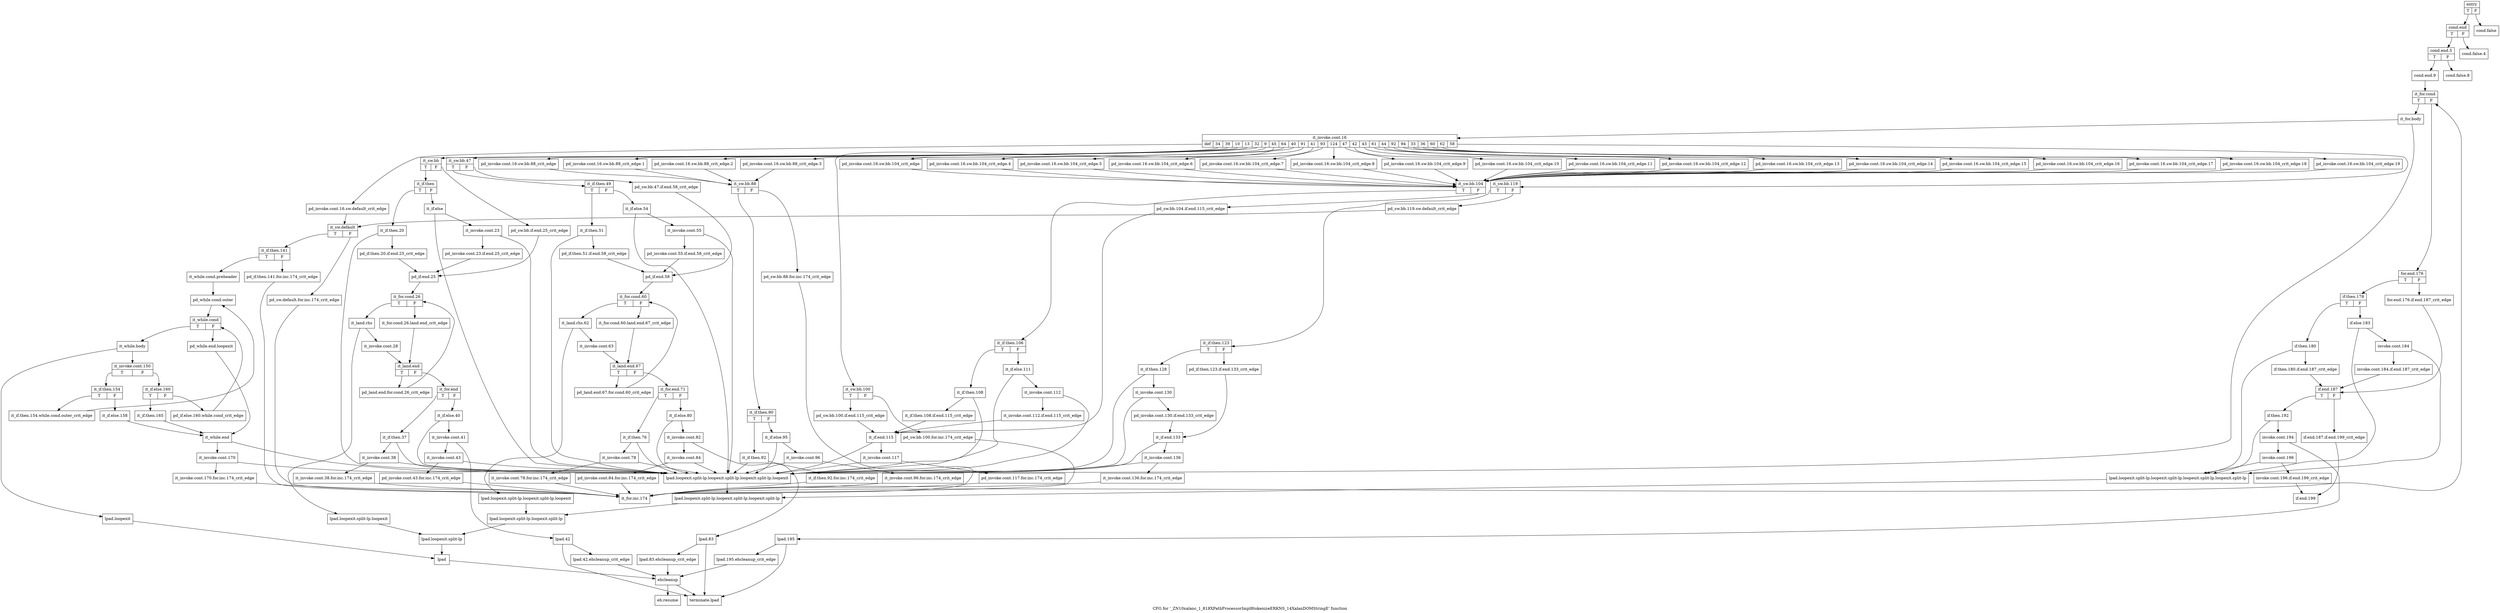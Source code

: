 digraph "CFG for '_ZN10xalanc_1_818XPathProcessorImpl8tokenizeERKNS_14XalanDOMStringE' function" {
	label="CFG for '_ZN10xalanc_1_818XPathProcessorImpl8tokenizeERKNS_14XalanDOMStringE' function";

	Node0x6b5f780 [shape=record,label="{entry|{<s0>T|<s1>F}}"];
	Node0x6b5f780:s0 -> Node0x6bbcfd0;
	Node0x6b5f780:s1 -> Node0x6bbcf80;
	Node0x6bbcf80 [shape=record,label="{cond.false}"];
	Node0x6bbcfd0 [shape=record,label="{cond.end|{<s0>T|<s1>F}}"];
	Node0x6bbcfd0:s0 -> Node0x6bbd070;
	Node0x6bbcfd0:s1 -> Node0x6bbd020;
	Node0x6bbd020 [shape=record,label="{cond.false.4}"];
	Node0x6bbd070 [shape=record,label="{cond.end.5|{<s0>T|<s1>F}}"];
	Node0x6bbd070:s0 -> Node0x6bbd110;
	Node0x6bbd070:s1 -> Node0x6bbd0c0;
	Node0x6bbd0c0 [shape=record,label="{cond.false.8}"];
	Node0x6bbd110 [shape=record,label="{cond.end.9}"];
	Node0x6bbd110 -> Node0x6bbd160;
	Node0x6bbd160 [shape=record,label="{it_for.cond|{<s0>T|<s1>F}}"];
	Node0x6bbd160:s0 -> Node0x6bbd1b0;
	Node0x6bbd160:s1 -> Node0x6bbfbe0;
	Node0x6bbd1b0 [shape=record,label="{it_for.body}"];
	Node0x6bbd1b0 -> Node0x6bbd200;
	Node0x6bbd1b0 -> Node0x6bbda20;
	Node0x6bbd200 [shape=record,label="{it_invoke.cont.16|{<s0>def|<s1>34|<s2>39|<s3>10|<s4>13|<s5>32|<s6>9|<s7>45|<s8>64|<s9>40|<s10>91|<s11>41|<s12>93|<s13>124|<s14>47|<s15>42|<s16>43|<s17>61|<s18>44|<s19>92|<s20>94|<s21>33|<s22>36|<s23>60|<s24>62|<s25>58}}"];
	Node0x6bbd200:s0 -> Node0x6bbd8e0;
	Node0x6bbd200:s1 -> Node0x6bbdc00;
	Node0x6bbd200:s2 -> Node0x6bbe3d0;
	Node0x6bbd200:s3 -> Node0x6bbd890;
	Node0x6bbd200:s4 -> Node0x6bbd840;
	Node0x6bbd200:s5 -> Node0x6bbd7f0;
	Node0x6bbd200:s6 -> Node0x6bbd7a0;
	Node0x6bbd200:s7 -> Node0x6bbee20;
	Node0x6bbd200:s8 -> Node0x6bbd750;
	Node0x6bbd200:s9 -> Node0x6bbd700;
	Node0x6bbd200:s10 -> Node0x6bbd6b0;
	Node0x6bbd200:s11 -> Node0x6bbd660;
	Node0x6bbd200:s12 -> Node0x6bbd610;
	Node0x6bbd200:s13 -> Node0x6bbd5c0;
	Node0x6bbd200:s14 -> Node0x6bbd570;
	Node0x6bbd200:s15 -> Node0x6bbd520;
	Node0x6bbd200:s16 -> Node0x6bbd4d0;
	Node0x6bbd200:s17 -> Node0x6bbd480;
	Node0x6bbd200:s18 -> Node0x6bbd430;
	Node0x6bbd200:s19 -> Node0x6bbd3e0;
	Node0x6bbd200:s20 -> Node0x6bbd390;
	Node0x6bbd200:s21 -> Node0x6bbd340;
	Node0x6bbd200:s22 -> Node0x6bbd2f0;
	Node0x6bbd200:s23 -> Node0x6bbd2a0;
	Node0x6bbd200:s24 -> Node0x6bbd250;
	Node0x6bbd200:s25 -> Node0x6bbf280;
	Node0x6bbd250 [shape=record,label="{pd_invoke.cont.16.sw.bb.104_crit_edge.19}"];
	Node0x6bbd250 -> Node0x6bbef10;
	Node0x6bbd2a0 [shape=record,label="{pd_invoke.cont.16.sw.bb.104_crit_edge.18}"];
	Node0x6bbd2a0 -> Node0x6bbef10;
	Node0x6bbd2f0 [shape=record,label="{pd_invoke.cont.16.sw.bb.104_crit_edge.17}"];
	Node0x6bbd2f0 -> Node0x6bbef10;
	Node0x6bbd340 [shape=record,label="{pd_invoke.cont.16.sw.bb.104_crit_edge.16}"];
	Node0x6bbd340 -> Node0x6bbef10;
	Node0x6bbd390 [shape=record,label="{pd_invoke.cont.16.sw.bb.104_crit_edge.15}"];
	Node0x6bbd390 -> Node0x6bbef10;
	Node0x6bbd3e0 [shape=record,label="{pd_invoke.cont.16.sw.bb.104_crit_edge.14}"];
	Node0x6bbd3e0 -> Node0x6bbef10;
	Node0x6bbd430 [shape=record,label="{pd_invoke.cont.16.sw.bb.104_crit_edge.13}"];
	Node0x6bbd430 -> Node0x6bbef10;
	Node0x6bbd480 [shape=record,label="{pd_invoke.cont.16.sw.bb.104_crit_edge.12}"];
	Node0x6bbd480 -> Node0x6bbef10;
	Node0x6bbd4d0 [shape=record,label="{pd_invoke.cont.16.sw.bb.104_crit_edge.11}"];
	Node0x6bbd4d0 -> Node0x6bbef10;
	Node0x6bbd520 [shape=record,label="{pd_invoke.cont.16.sw.bb.104_crit_edge.10}"];
	Node0x6bbd520 -> Node0x6bbef10;
	Node0x6bbd570 [shape=record,label="{pd_invoke.cont.16.sw.bb.104_crit_edge.9}"];
	Node0x6bbd570 -> Node0x6bbef10;
	Node0x6bbd5c0 [shape=record,label="{pd_invoke.cont.16.sw.bb.104_crit_edge.8}"];
	Node0x6bbd5c0 -> Node0x6bbef10;
	Node0x6bbd610 [shape=record,label="{pd_invoke.cont.16.sw.bb.104_crit_edge.7}"];
	Node0x6bbd610 -> Node0x6bbef10;
	Node0x6bbd660 [shape=record,label="{pd_invoke.cont.16.sw.bb.104_crit_edge.6}"];
	Node0x6bbd660 -> Node0x6bbef10;
	Node0x6bbd6b0 [shape=record,label="{pd_invoke.cont.16.sw.bb.104_crit_edge.5}"];
	Node0x6bbd6b0 -> Node0x6bbef10;
	Node0x6bbd700 [shape=record,label="{pd_invoke.cont.16.sw.bb.104_crit_edge.4}"];
	Node0x6bbd700 -> Node0x6bbef10;
	Node0x6bbd750 [shape=record,label="{pd_invoke.cont.16.sw.bb.104_crit_edge}"];
	Node0x6bbd750 -> Node0x6bbef10;
	Node0x6bbd7a0 [shape=record,label="{pd_invoke.cont.16.sw.bb.88_crit_edge.3}"];
	Node0x6bbd7a0 -> Node0x6bbeba0;
	Node0x6bbd7f0 [shape=record,label="{pd_invoke.cont.16.sw.bb.88_crit_edge.2}"];
	Node0x6bbd7f0 -> Node0x6bbeba0;
	Node0x6bbd840 [shape=record,label="{pd_invoke.cont.16.sw.bb.88_crit_edge.1}"];
	Node0x6bbd840 -> Node0x6bbeba0;
	Node0x6bbd890 [shape=record,label="{pd_invoke.cont.16.sw.bb.88_crit_edge}"];
	Node0x6bbd890 -> Node0x6bbeba0;
	Node0x6bbd8e0 [shape=record,label="{pd_invoke.cont.16.sw.default_crit_edge}"];
	Node0x6bbd8e0 -> Node0x6bbf5a0;
	Node0x6bbd930 [shape=record,label="{lpad.loopexit}"];
	Node0x6bbd930 -> Node0x6bbdbb0;
	Node0x6bbd980 [shape=record,label="{lpad.loopexit.split-lp.loopexit}"];
	Node0x6bbd980 -> Node0x6bbdb60;
	Node0x6bbd9d0 [shape=record,label="{lpad.loopexit.split-lp.loopexit.split-lp.loopexit}"];
	Node0x6bbd9d0 -> Node0x6bbdb10;
	Node0x6bbda20 [shape=record,label="{lpad.loopexit.split-lp.loopexit.split-lp.loopexit.split-lp.loopexit}"];
	Node0x6bbda20 -> Node0x6bbdac0;
	Node0x6bbda70 [shape=record,label="{lpad.loopexit.split-lp.loopexit.split-lp.loopexit.split-lp.loopexit.split-lp}"];
	Node0x6bbda70 -> Node0x6bbdac0;
	Node0x6bbdac0 [shape=record,label="{lpad.loopexit.split-lp.loopexit.split-lp.loopexit.split-lp}"];
	Node0x6bbdac0 -> Node0x6bbdb10;
	Node0x6bbdb10 [shape=record,label="{lpad.loopexit.split-lp.loopexit.split-lp}"];
	Node0x6bbdb10 -> Node0x6bbdb60;
	Node0x6bbdb60 [shape=record,label="{lpad.loopexit.split-lp}"];
	Node0x6bbdb60 -> Node0x6bbdbb0;
	Node0x6bbdbb0 [shape=record,label="{lpad}"];
	Node0x6bbdbb0 -> Node0x6bc0130;
	Node0x6bbdc00 [shape=record,label="{it_sw.bb|{<s0>T|<s1>F}}"];
	Node0x6bbdc00:s0 -> Node0x6bbdca0;
	Node0x6bbdc00:s1 -> Node0x6bbdc50;
	Node0x6bbdc50 [shape=record,label="{pd_sw.bb.if.end.25_crit_edge}"];
	Node0x6bbdc50 -> Node0x6bbde80;
	Node0x6bbdca0 [shape=record,label="{it_if.then|{<s0>T|<s1>F}}"];
	Node0x6bbdca0:s0 -> Node0x6bbdcf0;
	Node0x6bbdca0:s1 -> Node0x6bbdd90;
	Node0x6bbdcf0 [shape=record,label="{it_if.then.20}"];
	Node0x6bbdcf0 -> Node0x6bbdd40;
	Node0x6bbdcf0 -> Node0x6bbda20;
	Node0x6bbdd40 [shape=record,label="{pd_if.then.20.if.end.25_crit_edge}"];
	Node0x6bbdd40 -> Node0x6bbde80;
	Node0x6bbdd90 [shape=record,label="{it_if.else}"];
	Node0x6bbdd90 -> Node0x6bbdde0;
	Node0x6bbdd90 -> Node0x6bbda20;
	Node0x6bbdde0 [shape=record,label="{it_invoke.cont.23}"];
	Node0x6bbdde0 -> Node0x6bbde30;
	Node0x6bbdde0 -> Node0x6bbda20;
	Node0x6bbde30 [shape=record,label="{pd_invoke.cont.23.if.end.25_crit_edge}"];
	Node0x6bbde30 -> Node0x6bbde80;
	Node0x6bbde80 [shape=record,label="{pd_if.end.25}"];
	Node0x6bbde80 -> Node0x6bbded0;
	Node0x6bbded0 [shape=record,label="{it_for.cond.26|{<s0>T|<s1>F}}"];
	Node0x6bbded0:s0 -> Node0x6bbdf70;
	Node0x6bbded0:s1 -> Node0x6bbdf20;
	Node0x6bbdf20 [shape=record,label="{it_for.cond.26.land.end_crit_edge}"];
	Node0x6bbdf20 -> Node0x6bbe010;
	Node0x6bbdf70 [shape=record,label="{it_land.rhs}"];
	Node0x6bbdf70 -> Node0x6bbdfc0;
	Node0x6bbdf70 -> Node0x6bbd980;
	Node0x6bbdfc0 [shape=record,label="{it_invoke.cont.28}"];
	Node0x6bbdfc0 -> Node0x6bbe010;
	Node0x6bbe010 [shape=record,label="{it_land.end|{<s0>T|<s1>F}}"];
	Node0x6bbe010:s0 -> Node0x6bbe060;
	Node0x6bbe010:s1 -> Node0x6bbe0b0;
	Node0x6bbe060 [shape=record,label="{pd_land.end.for.cond.26_crit_edge}"];
	Node0x6bbe060 -> Node0x6bbded0;
	Node0x6bbe0b0 [shape=record,label="{it_for.end|{<s0>T|<s1>F}}"];
	Node0x6bbe0b0:s0 -> Node0x6bbe100;
	Node0x6bbe0b0:s1 -> Node0x6bbe1f0;
	Node0x6bbe100 [shape=record,label="{it_if.then.37}"];
	Node0x6bbe100 -> Node0x6bbe150;
	Node0x6bbe100 -> Node0x6bbda20;
	Node0x6bbe150 [shape=record,label="{it_invoke.cont.38}"];
	Node0x6bbe150 -> Node0x6bbe1a0;
	Node0x6bbe150 -> Node0x6bbda20;
	Node0x6bbe1a0 [shape=record,label="{it_invoke.cont.38.for.inc.174_crit_edge}"];
	Node0x6bbe1a0 -> Node0x6bbfb90;
	Node0x6bbe1f0 [shape=record,label="{it_if.else.40}"];
	Node0x6bbe1f0 -> Node0x6bbe240;
	Node0x6bbe1f0 -> Node0x6bbda20;
	Node0x6bbe240 [shape=record,label="{it_invoke.cont.41}"];
	Node0x6bbe240 -> Node0x6bbe290;
	Node0x6bbe240 -> Node0x6bbe330;
	Node0x6bbe290 [shape=record,label="{it_invoke.cont.43}"];
	Node0x6bbe290 -> Node0x6bbe2e0;
	Node0x6bbe290 -> Node0x6bbda20;
	Node0x6bbe2e0 [shape=record,label="{pd_invoke.cont.43.for.inc.174_crit_edge}"];
	Node0x6bbe2e0 -> Node0x6bbfb90;
	Node0x6bbe330 [shape=record,label="{lpad.42}"];
	Node0x6bbe330 -> Node0x6bbe380;
	Node0x6bbe330 -> Node0x6bc01d0;
	Node0x6bbe380 [shape=record,label="{lpad.42.ehcleanup_crit_edge}"];
	Node0x6bbe380 -> Node0x6bc0130;
	Node0x6bbe3d0 [shape=record,label="{it_sw.bb.47|{<s0>T|<s1>F}}"];
	Node0x6bbe3d0:s0 -> Node0x6bbe470;
	Node0x6bbe3d0:s1 -> Node0x6bbe420;
	Node0x6bbe420 [shape=record,label="{pd_sw.bb.47.if.end.58_crit_edge}"];
	Node0x6bbe420 -> Node0x6bbe650;
	Node0x6bbe470 [shape=record,label="{it_if.then.49|{<s0>T|<s1>F}}"];
	Node0x6bbe470:s0 -> Node0x6bbe4c0;
	Node0x6bbe470:s1 -> Node0x6bbe560;
	Node0x6bbe4c0 [shape=record,label="{it_if.then.51}"];
	Node0x6bbe4c0 -> Node0x6bbe510;
	Node0x6bbe4c0 -> Node0x6bbda20;
	Node0x6bbe510 [shape=record,label="{pd_if.then.51.if.end.58_crit_edge}"];
	Node0x6bbe510 -> Node0x6bbe650;
	Node0x6bbe560 [shape=record,label="{it_if.else.54}"];
	Node0x6bbe560 -> Node0x6bbe5b0;
	Node0x6bbe560 -> Node0x6bbda20;
	Node0x6bbe5b0 [shape=record,label="{it_invoke.cont.55}"];
	Node0x6bbe5b0 -> Node0x6bbe600;
	Node0x6bbe5b0 -> Node0x6bbda20;
	Node0x6bbe600 [shape=record,label="{pd_invoke.cont.55.if.end.58_crit_edge}"];
	Node0x6bbe600 -> Node0x6bbe650;
	Node0x6bbe650 [shape=record,label="{pd_if.end.58}"];
	Node0x6bbe650 -> Node0x6bbe6a0;
	Node0x6bbe6a0 [shape=record,label="{it_for.cond.60|{<s0>T|<s1>F}}"];
	Node0x6bbe6a0:s0 -> Node0x6bbe740;
	Node0x6bbe6a0:s1 -> Node0x6bbe6f0;
	Node0x6bbe6f0 [shape=record,label="{it_for.cond.60.land.end.67_crit_edge}"];
	Node0x6bbe6f0 -> Node0x6bbe7e0;
	Node0x6bbe740 [shape=record,label="{it_land.rhs.62}"];
	Node0x6bbe740 -> Node0x6bbe790;
	Node0x6bbe740 -> Node0x6bbd9d0;
	Node0x6bbe790 [shape=record,label="{it_invoke.cont.63}"];
	Node0x6bbe790 -> Node0x6bbe7e0;
	Node0x6bbe7e0 [shape=record,label="{it_land.end.67|{<s0>T|<s1>F}}"];
	Node0x6bbe7e0:s0 -> Node0x6bbe830;
	Node0x6bbe7e0:s1 -> Node0x6bbe880;
	Node0x6bbe830 [shape=record,label="{pd_land.end.67.for.cond.60_crit_edge}"];
	Node0x6bbe830 -> Node0x6bbe6a0;
	Node0x6bbe880 [shape=record,label="{it_for.end.71|{<s0>T|<s1>F}}"];
	Node0x6bbe880:s0 -> Node0x6bbe8d0;
	Node0x6bbe880:s1 -> Node0x6bbe9c0;
	Node0x6bbe8d0 [shape=record,label="{it_if.then.76}"];
	Node0x6bbe8d0 -> Node0x6bbe920;
	Node0x6bbe8d0 -> Node0x6bbda20;
	Node0x6bbe920 [shape=record,label="{it_invoke.cont.78}"];
	Node0x6bbe920 -> Node0x6bbe970;
	Node0x6bbe920 -> Node0x6bbda20;
	Node0x6bbe970 [shape=record,label="{it_invoke.cont.78.for.inc.174_crit_edge}"];
	Node0x6bbe970 -> Node0x6bbfb90;
	Node0x6bbe9c0 [shape=record,label="{it_if.else.80}"];
	Node0x6bbe9c0 -> Node0x6bbea10;
	Node0x6bbe9c0 -> Node0x6bbda20;
	Node0x6bbea10 [shape=record,label="{it_invoke.cont.82}"];
	Node0x6bbea10 -> Node0x6bbea60;
	Node0x6bbea10 -> Node0x6bbeb00;
	Node0x6bbea60 [shape=record,label="{it_invoke.cont.84}"];
	Node0x6bbea60 -> Node0x6bbeab0;
	Node0x6bbea60 -> Node0x6bbda20;
	Node0x6bbeab0 [shape=record,label="{pd_invoke.cont.84.for.inc.174_crit_edge}"];
	Node0x6bbeab0 -> Node0x6bbfb90;
	Node0x6bbeb00 [shape=record,label="{lpad.83}"];
	Node0x6bbeb00 -> Node0x6bbeb50;
	Node0x6bbeb00 -> Node0x6bc01d0;
	Node0x6bbeb50 [shape=record,label="{lpad.83.ehcleanup_crit_edge}"];
	Node0x6bbeb50 -> Node0x6bc0130;
	Node0x6bbeba0 [shape=record,label="{it_sw.bb.88|{<s0>T|<s1>F}}"];
	Node0x6bbeba0:s0 -> Node0x6bbec40;
	Node0x6bbeba0:s1 -> Node0x6bbebf0;
	Node0x6bbebf0 [shape=record,label="{pd_sw.bb.88.for.inc.174_crit_edge}"];
	Node0x6bbebf0 -> Node0x6bbfb90;
	Node0x6bbec40 [shape=record,label="{it_if.then.90|{<s0>T|<s1>F}}"];
	Node0x6bbec40:s0 -> Node0x6bbec90;
	Node0x6bbec40:s1 -> Node0x6bbed30;
	Node0x6bbec90 [shape=record,label="{it_if.then.92}"];
	Node0x6bbec90 -> Node0x6bbece0;
	Node0x6bbec90 -> Node0x6bbda20;
	Node0x6bbece0 [shape=record,label="{it_if.then.92.for.inc.174_crit_edge}"];
	Node0x6bbece0 -> Node0x6bbfb90;
	Node0x6bbed30 [shape=record,label="{it_if.else.95}"];
	Node0x6bbed30 -> Node0x6bbed80;
	Node0x6bbed30 -> Node0x6bbda20;
	Node0x6bbed80 [shape=record,label="{it_invoke.cont.96}"];
	Node0x6bbed80 -> Node0x6bbedd0;
	Node0x6bbed80 -> Node0x6bbda20;
	Node0x6bbedd0 [shape=record,label="{it_invoke.cont.96.for.inc.174_crit_edge}"];
	Node0x6bbedd0 -> Node0x6bbfb90;
	Node0x6bbee20 [shape=record,label="{it_sw.bb.100|{<s0>T|<s1>F}}"];
	Node0x6bbee20:s0 -> Node0x6bbeec0;
	Node0x6bbee20:s1 -> Node0x6bbee70;
	Node0x6bbee70 [shape=record,label="{pd_sw.bb.100.for.inc.174_crit_edge}"];
	Node0x6bbee70 -> Node0x6bbfb90;
	Node0x6bbeec0 [shape=record,label="{pd_sw.bb.100.if.end.115_crit_edge}"];
	Node0x6bbeec0 -> Node0x6bbf190;
	Node0x6bbef10 [shape=record,label="{it_sw.bb.104|{<s0>T|<s1>F}}"];
	Node0x6bbef10:s0 -> Node0x6bbefb0;
	Node0x6bbef10:s1 -> Node0x6bbef60;
	Node0x6bbef60 [shape=record,label="{pd_sw.bb.104.if.end.115_crit_edge}"];
	Node0x6bbef60 -> Node0x6bbf190;
	Node0x6bbefb0 [shape=record,label="{it_if.then.106|{<s0>T|<s1>F}}"];
	Node0x6bbefb0:s0 -> Node0x6bbf000;
	Node0x6bbefb0:s1 -> Node0x6bbf0a0;
	Node0x6bbf000 [shape=record,label="{it_if.then.108}"];
	Node0x6bbf000 -> Node0x6bbf050;
	Node0x6bbf000 -> Node0x6bbda20;
	Node0x6bbf050 [shape=record,label="{it_if.then.108.if.end.115_crit_edge}"];
	Node0x6bbf050 -> Node0x6bbf190;
	Node0x6bbf0a0 [shape=record,label="{it_if.else.111}"];
	Node0x6bbf0a0 -> Node0x6bbf0f0;
	Node0x6bbf0a0 -> Node0x6bbda20;
	Node0x6bbf0f0 [shape=record,label="{it_invoke.cont.112}"];
	Node0x6bbf0f0 -> Node0x6bbf140;
	Node0x6bbf0f0 -> Node0x6bbda20;
	Node0x6bbf140 [shape=record,label="{it_invoke.cont.112.if.end.115_crit_edge}"];
	Node0x6bbf140 -> Node0x6bbf190;
	Node0x6bbf190 [shape=record,label="{it_if.end.115}"];
	Node0x6bbf190 -> Node0x6bbf1e0;
	Node0x6bbf190 -> Node0x6bbda20;
	Node0x6bbf1e0 [shape=record,label="{it_invoke.cont.117}"];
	Node0x6bbf1e0 -> Node0x6bbf230;
	Node0x6bbf1e0 -> Node0x6bbda20;
	Node0x6bbf230 [shape=record,label="{pd_invoke.cont.117.for.inc.174_crit_edge}"];
	Node0x6bbf230 -> Node0x6bbfb90;
	Node0x6bbf280 [shape=record,label="{it_sw.bb.119|{<s0>T|<s1>F}}"];
	Node0x6bbf280:s0 -> Node0x6bbf320;
	Node0x6bbf280:s1 -> Node0x6bbf2d0;
	Node0x6bbf2d0 [shape=record,label="{pd_sw.bb.119.sw.default_crit_edge}"];
	Node0x6bbf2d0 -> Node0x6bbf5a0;
	Node0x6bbf320 [shape=record,label="{it_if.then.123|{<s0>T|<s1>F}}"];
	Node0x6bbf320:s0 -> Node0x6bbf3c0;
	Node0x6bbf320:s1 -> Node0x6bbf370;
	Node0x6bbf370 [shape=record,label="{pd_if.then.123.if.end.133_crit_edge}"];
	Node0x6bbf370 -> Node0x6bbf4b0;
	Node0x6bbf3c0 [shape=record,label="{it_if.then.128}"];
	Node0x6bbf3c0 -> Node0x6bbf410;
	Node0x6bbf3c0 -> Node0x6bbda20;
	Node0x6bbf410 [shape=record,label="{it_invoke.cont.130}"];
	Node0x6bbf410 -> Node0x6bbf460;
	Node0x6bbf410 -> Node0x6bbda20;
	Node0x6bbf460 [shape=record,label="{pd_invoke.cont.130.if.end.133_crit_edge}"];
	Node0x6bbf460 -> Node0x6bbf4b0;
	Node0x6bbf4b0 [shape=record,label="{it_if.end.133}"];
	Node0x6bbf4b0 -> Node0x6bbf500;
	Node0x6bbf4b0 -> Node0x6bbda20;
	Node0x6bbf500 [shape=record,label="{it_invoke.cont.136}"];
	Node0x6bbf500 -> Node0x6bbf550;
	Node0x6bbf500 -> Node0x6bbda20;
	Node0x6bbf550 [shape=record,label="{it_invoke.cont.136.for.inc.174_crit_edge}"];
	Node0x6bbf550 -> Node0x6bbfb90;
	Node0x6bbf5a0 [shape=record,label="{it_sw.default|{<s0>T|<s1>F}}"];
	Node0x6bbf5a0:s0 -> Node0x6bbf640;
	Node0x6bbf5a0:s1 -> Node0x6bbf5f0;
	Node0x6bbf5f0 [shape=record,label="{pd_sw.default.for.inc.174_crit_edge}"];
	Node0x6bbf5f0 -> Node0x6bbfb90;
	Node0x6bbf640 [shape=record,label="{it_if.then.141|{<s0>T|<s1>F}}"];
	Node0x6bbf640:s0 -> Node0x6bbf6e0;
	Node0x6bbf640:s1 -> Node0x6bbf690;
	Node0x6bbf690 [shape=record,label="{pd_if.then.141.for.inc.174_crit_edge}"];
	Node0x6bbf690 -> Node0x6bbfb90;
	Node0x6bbf6e0 [shape=record,label="{it_while.cond.preheader}"];
	Node0x6bbf6e0 -> Node0x6bbf730;
	Node0x6bbf730 [shape=record,label="{pd_while.cond.outer}"];
	Node0x6bbf730 -> Node0x6bbf780;
	Node0x6bbf780 [shape=record,label="{it_while.cond|{<s0>T|<s1>F}}"];
	Node0x6bbf780:s0 -> Node0x6bbf7d0;
	Node0x6bbf780:s1 -> Node0x6bbfa50;
	Node0x6bbf7d0 [shape=record,label="{it_while.body}"];
	Node0x6bbf7d0 -> Node0x6bbf820;
	Node0x6bbf7d0 -> Node0x6bbd930;
	Node0x6bbf820 [shape=record,label="{it_invoke.cont.150|{<s0>T|<s1>F}}"];
	Node0x6bbf820:s0 -> Node0x6bbf870;
	Node0x6bbf820:s1 -> Node0x6bbf960;
	Node0x6bbf870 [shape=record,label="{it_if.then.154|{<s0>T|<s1>F}}"];
	Node0x6bbf870:s0 -> Node0x6bbf8c0;
	Node0x6bbf870:s1 -> Node0x6bbf910;
	Node0x6bbf8c0 [shape=record,label="{it_if.then.154.while.cond.outer_crit_edge}"];
	Node0x6bbf8c0 -> Node0x6bbf730;
	Node0x6bbf910 [shape=record,label="{it_if.else.158}"];
	Node0x6bbf910 -> Node0x6bbfaa0;
	Node0x6bbf960 [shape=record,label="{it_if.else.160|{<s0>T|<s1>F}}"];
	Node0x6bbf960:s0 -> Node0x6bbfa00;
	Node0x6bbf960:s1 -> Node0x6bbf9b0;
	Node0x6bbf9b0 [shape=record,label="{pd_if.else.160.while.cond_crit_edge}"];
	Node0x6bbf9b0 -> Node0x6bbf780;
	Node0x6bbfa00 [shape=record,label="{it_if.then.165}"];
	Node0x6bbfa00 -> Node0x6bbfaa0;
	Node0x6bbfa50 [shape=record,label="{pd_while.end.loopexit}"];
	Node0x6bbfa50 -> Node0x6bbfaa0;
	Node0x6bbfaa0 [shape=record,label="{it_while.end}"];
	Node0x6bbfaa0 -> Node0x6bbfaf0;
	Node0x6bbfaa0 -> Node0x6bbda20;
	Node0x6bbfaf0 [shape=record,label="{it_invoke.cont.170}"];
	Node0x6bbfaf0 -> Node0x6bbfb40;
	Node0x6bbfaf0 -> Node0x6bbda20;
	Node0x6bbfb40 [shape=record,label="{it_invoke.cont.170.for.inc.174_crit_edge}"];
	Node0x6bbfb40 -> Node0x6bbfb90;
	Node0x6bbfb90 [shape=record,label="{it_for.inc.174}"];
	Node0x6bbfb90 -> Node0x6bbd160;
	Node0x6bbfbe0 [shape=record,label="{for.end.176|{<s0>T|<s1>F}}"];
	Node0x6bbfbe0:s0 -> Node0x6bbfc80;
	Node0x6bbfbe0:s1 -> Node0x6bbfc30;
	Node0x6bbfc30 [shape=record,label="{for.end.176.if.end.187_crit_edge}"];
	Node0x6bbfc30 -> Node0x6bbfe60;
	Node0x6bbfc80 [shape=record,label="{if.then.178|{<s0>T|<s1>F}}"];
	Node0x6bbfc80:s0 -> Node0x6bbfcd0;
	Node0x6bbfc80:s1 -> Node0x6bbfd70;
	Node0x6bbfcd0 [shape=record,label="{if.then.180}"];
	Node0x6bbfcd0 -> Node0x6bbfd20;
	Node0x6bbfcd0 -> Node0x6bbda70;
	Node0x6bbfd20 [shape=record,label="{if.then.180.if.end.187_crit_edge}"];
	Node0x6bbfd20 -> Node0x6bbfe60;
	Node0x6bbfd70 [shape=record,label="{if.else.183}"];
	Node0x6bbfd70 -> Node0x6bbfdc0;
	Node0x6bbfd70 -> Node0x6bbda70;
	Node0x6bbfdc0 [shape=record,label="{invoke.cont.184}"];
	Node0x6bbfdc0 -> Node0x6bbfe10;
	Node0x6bbfdc0 -> Node0x6bbda70;
	Node0x6bbfe10 [shape=record,label="{invoke.cont.184.if.end.187_crit_edge}"];
	Node0x6bbfe10 -> Node0x6bbfe60;
	Node0x6bbfe60 [shape=record,label="{if.end.187|{<s0>T|<s1>F}}"];
	Node0x6bbfe60:s0 -> Node0x6bbff00;
	Node0x6bbfe60:s1 -> Node0x6bbfeb0;
	Node0x6bbfeb0 [shape=record,label="{if.end.187.if.end.199_crit_edge}"];
	Node0x6bbfeb0 -> Node0x6bc00e0;
	Node0x6bbff00 [shape=record,label="{if.then.192}"];
	Node0x6bbff00 -> Node0x6bbff50;
	Node0x6bbff00 -> Node0x6bbda70;
	Node0x6bbff50 [shape=record,label="{invoke.cont.194}"];
	Node0x6bbff50 -> Node0x6bbffa0;
	Node0x6bbff50 -> Node0x6bc0040;
	Node0x6bbffa0 [shape=record,label="{invoke.cont.196}"];
	Node0x6bbffa0 -> Node0x6bbfff0;
	Node0x6bbffa0 -> Node0x6bbda70;
	Node0x6bbfff0 [shape=record,label="{invoke.cont.196.if.end.199_crit_edge}"];
	Node0x6bbfff0 -> Node0x6bc00e0;
	Node0x6bc0040 [shape=record,label="{lpad.195}"];
	Node0x6bc0040 -> Node0x6bc0090;
	Node0x6bc0040 -> Node0x6bc01d0;
	Node0x6bc0090 [shape=record,label="{lpad.195.ehcleanup_crit_edge}"];
	Node0x6bc0090 -> Node0x6bc0130;
	Node0x6bc00e0 [shape=record,label="{if.end.199}"];
	Node0x6bc0130 [shape=record,label="{ehcleanup}"];
	Node0x6bc0130 -> Node0x6bc0180;
	Node0x6bc0130 -> Node0x6bc01d0;
	Node0x6bc0180 [shape=record,label="{eh.resume}"];
	Node0x6bc01d0 [shape=record,label="{terminate.lpad}"];
}
